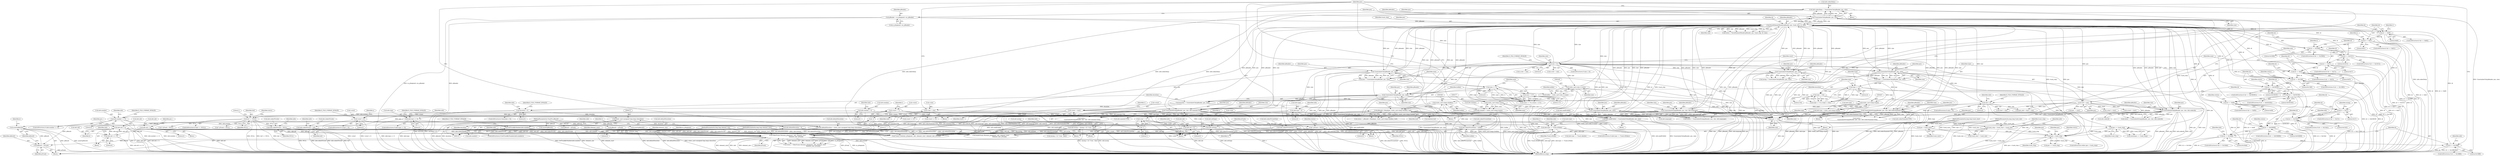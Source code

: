 digraph "1_Android_cc274e2abe8b2a6698a5c47d8aa4bb45f1f9538d_57@API" {
"1000720" [label="(Call,assert(pResult))"];
"1000717" [label="(Call,pResult = pTrack)"];
"1000707" [label="(Call,VideoTrack::Parse(m_pSegment, info, element_start,\n                                          element_size, pTrack))"];
"1000606" [label="(Call,info.codecDelay = UnserializeUInt(pReader, pos, size))"];
"1000610" [label="(Call,UnserializeUInt(pReader, pos, size))"];
"1000223" [label="(Call,ParseElementHeader(pReader, pos, track_stop, id, size))"];
"1000458" [label="(Call,UnserializeUInt(pReader, pos, size))"];
"1000236" [label="(Call,size < 0)"];
"1000388" [label="(Call,UnserializeUInt(pReader, pos, size))"];
"1000589" [label="(Call,UnserializeString(pReader, pos, size, info.codecNameAsUTF8))"];
"1000624" [label="(Call,UnserializeUInt(pReader, pos, size))"];
"1000134" [label="(Call,pReader = m_pSegment->m_pReader)"];
"1000503" [label="(Call,UnserializeUInt(pReader, pos, size))"];
"1000484" [label="(Call,UnserializeString(pReader, pos, size, info.codecId))"];
"1000418" [label="(Call,UnserializeString(pReader, pos, size, info.nameAsUTF8))"];
"1000438" [label="(Call,UnserializeString(pReader, pos, size, info.language))"];
"1000358" [label="(Call,UnserializeUInt(pReader, pos, size))"];
"1000214" [label="(Call,pos < track_stop)"];
"1000632" [label="(Call,pos <= track_stop)"];
"1000628" [label="(Call,pos += size)"];
"1000539" [label="(Call,static_cast<size_t>(size))"];
"1000299" [label="(Call,size > 8)"];
"1000557" [label="(Call,pReader->Read(pos, static_cast<long>(buflen), buf))"];
"1000559" [label="(Call,static_cast<long>(buflen))"];
"1000537" [label="(Call,buflen = static_cast<size_t>(size))"];
"1000548" [label="(Call,buf == NULL)"];
"1000140" [label="(Call,pos = track_start)"];
"1000123" [label="(MethodParameterIn,long long track_start)"];
"1000144" [label="(Call,track_stop = track_start + track_size)"];
"1000124" [label="(MethodParameterIn,long long track_size)"];
"1000519" [label="(Call,id == 0x23A2)"];
"1000497" [label="(Call,id == 0x1C)"];
"1000477" [label="(Call,id == 0x06)"];
"1000451" [label="(Call,id == 0x03E383)"];
"1000431" [label="(Call,id == 0x02B59C)"];
"1000411" [label="(Call,id == 0x136E)"];
"1000381" [label="(Call,id == 0x03)"];
"1000351" [label="(Call,id == 0x57)"];
"1000294" [label="(Call,id == 0x33C5)"];
"1000278" [label="(Call,id == 0x2D80)"];
"1000262" [label="(Call,id == 0x61)"];
"1000246" [label="(Call,id == 0x60)"];
"1000616" [label="(Call,id == 0x16BB)"];
"1000602" [label="(Call,id == 0x16AA)"];
"1000582" [label="(Call,id == 0x058688)"];
"1000662" [label="(Call,info.lacing = (lacing > 0) ? true : false)"];
"1000342" [label="(Call,info.uid |= b)"];
"1000337" [label="(Call,info.uid <<= 8)"];
"1000304" [label="(Call,info.uid = 0)"];
"1000165" [label="(Call,info.defaultDuration = 0)"];
"1000468" [label="(Call,info.defaultDuration = static_cast<unsigned long long>(duration))"];
"1000472" [label="(Call,static_cast<unsigned long long>(duration))"];
"1000463" [label="(Call,duration < 0)"];
"1000456" [label="(Call,duration = UnserializeUInt(pReader, pos, size))"];
"1000648" [label="(Call,GetTrackByNumber(info.number))"];
"1000640" [label="(Call,info.number <= 0)"];
"1000372" [label="(Call,info.number = static_cast<long>(num))"];
"1000376" [label="(Call,static_cast<long>(num))"];
"1000364" [label="(Call,num <= 0)"];
"1000356" [label="(Call,num = UnserializeUInt(pReader, pos, size))"];
"1000367" [label="(Call,num > 127)"];
"1000155" [label="(Call,info.number = 0)"];
"1000526" [label="(Call,info.codecPrivate = NULL)"];
"1000575" [label="(Call,info.codecPrivateSize = buflen)"];
"1000531" [label="(Call,info.codecPrivateSize = 0)"];
"1000570" [label="(Call,info.codecPrivate = buf)"];
"1000695" [label="(Call,info.settings = v)"];
"1000177" [label="(Call,v.size = -1)"];
"1000181" [label="(Call,-1)"];
"1000680" [label="(Call,v.start < 0)"];
"1000171" [label="(Call,v.start = -1)"];
"1000175" [label="(Call,-1)"];
"1000250" [label="(Call,v.start = start)"];
"1000242" [label="(Call,start = pos)"];
"1000255" [label="(Call,v.size = size)"];
"1000620" [label="(Call,info.seekPreRoll = UnserializeUInt(pReader, pos, size))"];
"1000673" [label="(Call,info.type == Track::kVideo)"];
"1000655" [label="(Call,info.type <= 0)"];
"1000150" [label="(Call,info.type = 0)"];
"1000402" [label="(Call,info.type = static_cast<long>(type))"];
"1000406" [label="(Call,static_cast<long>(type))"];
"1000397" [label="(Call,type > 254)"];
"1000394" [label="(Call,type <= 0)"];
"1000386" [label="(Call,type = UnserializeUInt(pReader, pos, size))"];
"1000160" [label="(Call,info.uid = 0)"];
"1000125" [label="(MethodParameterIn,long long element_start)"];
"1000126" [label="(MethodParameterIn,long long element_size)"];
"1000701" [label="(Call,* pTrack = NULL)"];
"1000127" [label="(MethodParameterIn,Track*& pResult)"];
"1000227" [label="(Identifier,id)"];
"1000465" [label="(Literal,0)"];
"1000124" [label="(MethodParameterIn,long long track_size)"];
"1000629" [label="(Identifier,pos)"];
"1000438" [label="(Call,UnserializeString(pReader, pos, size, info.language))"];
"1000359" [label="(Identifier,pReader)"];
"1000279" [label="(Identifier,id)"];
"1000367" [label="(Call,num > 127)"];
"1000458" [label="(Call,UnserializeUInt(pReader, pos, size))"];
"1000166" [label="(Call,info.defaultDuration)"];
"1000386" [label="(Call,type = UnserializeUInt(pReader, pos, size))"];
"1000604" [label="(Literal,0x16AA)"];
"1000442" [label="(Call,info.language)"];
"1000127" [label="(MethodParameterIn,Track*& pResult)"];
"1000690" [label="(Identifier,a)"];
"1000472" [label="(Call,static_cast<unsigned long long>(duration))"];
"1000739" [label="(Identifier,info)"];
"1000548" [label="(Call,buf == NULL)"];
"1000175" [label="(Call,-1)"];
"1000497" [label="(Call,id == 0x1C)"];
"1000456" [label="(Call,duration = UnserializeUInt(pReader, pos, size))"];
"1000470" [label="(Identifier,info)"];
"1000172" [label="(Call,v.start)"];
"1000664" [label="(Identifier,info)"];
"1000179" [label="(Identifier,v)"];
"1000628" [label="(Call,pos += size)"];
"1000165" [label="(Call,info.defaultDuration = 0)"];
"1000460" [label="(Identifier,pos)"];
"1000361" [label="(Identifier,size)"];
"1000526" [label="(Call,info.codecPrivate = NULL)"];
"1000299" [label="(Call,size > 8)"];
"1000592" [label="(Identifier,size)"];
"1000625" [label="(Identifier,pReader)"];
"1000433" [label="(Literal,0x02B59C)"];
"1000699" [label="(Identifier,v)"];
"1000485" [label="(Identifier,pReader)"];
"1000259" [label="(Identifier,size)"];
"1000577" [label="(Identifier,info)"];
"1000387" [label="(Identifier,type)"];
"1000306" [label="(Identifier,info)"];
"1000242" [label="(Call,start = pos)"];
"1000228" [label="(Identifier,size)"];
"1000412" [label="(Identifier,id)"];
"1000656" [label="(Call,info.type)"];
"1000396" [label="(Literal,0)"];
"1000549" [label="(Identifier,buf)"];
"1000705" [label="(Call,status = VideoTrack::Parse(m_pSegment, info, element_start,\n                                          element_size, pTrack))"];
"1000459" [label="(Identifier,pReader)"];
"1000737" [label="(Call,info.type == Track::kAudio)"];
"1000718" [label="(Identifier,pResult)"];
"1000532" [label="(Call,info.codecPrivateSize)"];
"1000488" [label="(Call,info.codecId)"];
"1000636" [label="(Call,pos == track_stop)"];
"1000709" [label="(Identifier,info)"];
"1000627" [label="(Identifier,size)"];
"1000342" [label="(Call,info.uid |= b)"];
"1000695" [label="(Call,info.settings = v)"];
"1000765" [label="(Call,* pTrack = NULL)"];
"1000344" [label="(Identifier,info)"];
"1000266" [label="(Call,a.start = start)"];
"1000531" [label="(Call,info.codecPrivateSize = 0)"];
"1000771" [label="(Call,AudioTrack::Parse(m_pSegment, info, element_start,\n                                          element_size, pTrack))"];
"1000666" [label="(Call,(lacing > 0) ? true : false)"];
"1000346" [label="(Identifier,b)"];
"1000502" [label="(Identifier,lacing)"];
"1000607" [label="(Call,info.codecDelay)"];
"1000538" [label="(Identifier,buflen)"];
"1000293" [label="(ControlStructure,if (id == 0x33C5))"];
"1000853" [label="(Call,Track::Create(m_pSegment, info, element_start, element_size, pTrack))"];
"1000617" [label="(Identifier,id)"];
"1000467" [label="(Identifier,E_FILE_FORMAT_INVALID)"];
"1000394" [label="(Call,type <= 0)"];
"1000646" [label="(Identifier,E_FILE_FORMAT_INVALID)"];
"1000378" [label="(Identifier,num)"];
"1000696" [label="(Call,info.settings)"];
"1000454" [label="(Block,)"];
"1000469" [label="(Call,info.defaultDuration)"];
"1000863" [label="(Call,pResult = pTrack)"];
"1000648" [label="(Call,GetTrackByNumber(info.number))"];
"1000354" [label="(Block,)"];
"1000622" [label="(Identifier,info)"];
"1000686" [label="(Identifier,E_FILE_FORMAT_INVALID)"];
"1000145" [label="(Identifier,track_stop)"];
"1000707" [label="(Call,VideoTrack::Parse(m_pSegment, info, element_start,\n                                          element_size, pTrack))"];
"1000311" [label="(Identifier,pos_)"];
"1000618" [label="(Literal,0x16BB)"];
"1000397" [label="(Call,type > 254)"];
"1000236" [label="(Call,size < 0)"];
"1000501" [label="(Call,lacing = UnserializeUInt(pReader, pos, size))"];
"1000674" [label="(Call,info.type)"];
"1000717" [label="(Call,pResult = pTrack)"];
"1000616" [label="(Call,id == 0x16BB)"];
"1000556" [label="(Identifier,status)"];
"1000243" [label="(Identifier,start)"];
"1000702" [label="(Identifier,pTrack)"];
"1000353" [label="(Literal,0x57)"];
"1000462" [label="(ControlStructure,if (duration < 0))"];
"1000167" [label="(Identifier,info)"];
"1000533" [label="(Identifier,info)"];
"1000136" [label="(Call,m_pSegment->m_pReader)"];
"1000224" [label="(Identifier,pReader)"];
"1000576" [label="(Call,info.codecPrivateSize)"];
"1000420" [label="(Identifier,pos)"];
"1000463" [label="(Call,duration < 0)"];
"1000406" [label="(Call,static_cast<long>(type))"];
"1000663" [label="(Call,info.lacing)"];
"1000484" [label="(Call,UnserializeString(pReader, pos, size, info.codecId))"];
"1000257" [label="(Identifier,v)"];
"1000357" [label="(Identifier,num)"];
"1000250" [label="(Call,v.start = start)"];
"1000301" [label="(Literal,8)"];
"1000519" [label="(Call,id == 0x23A2)"];
"1000624" [label="(Call,UnserializeUInt(pReader, pos, size))"];
"1000612" [label="(Identifier,pos)"];
"1000246" [label="(Call,id == 0x60)"];
"1000570" [label="(Call,info.codecPrivate = buf)"];
"1000173" [label="(Identifier,v)"];
"1000520" [label="(Identifier,id)"];
"1000496" [label="(ControlStructure,if (id == 0x1C))"];
"1000541" [label="(Identifier,size)"];
"1000682" [label="(Identifier,v)"];
"1000261" [label="(ControlStructure,if (id == 0x61))"];
"1000537" [label="(Call,buflen = static_cast<size_t>(size))"];
"1000162" [label="(Identifier,info)"];
"1000157" [label="(Identifier,info)"];
"1000550" [label="(Identifier,NULL)"];
"1000144" [label="(Call,track_stop = track_start + track_size)"];
"1000588" [label="(Identifier,status)"];
"1000384" [label="(Block,)"];
"1000235" [label="(ControlStructure,if (size < 0))"];
"1000352" [label="(Identifier,id)"];
"1000284" [label="(Identifier,e)"];
"1000282" [label="(Call,e.start = start)"];
"1000530" [label="(Identifier,NULL)"];
"1000303" [label="(Identifier,E_FILE_FORMAT_INVALID)"];
"1000543" [label="(Identifier,buflen)"];
"1000561" [label="(Identifier,buflen)"];
"1000847" [label="(Call,* pTrack = NULL)"];
"1000634" [label="(Identifier,track_stop)"];
"1000451" [label="(Call,id == 0x03E383)"];
"1000655" [label="(Call,info.type <= 0)"];
"1000169" [label="(Literal,0)"];
"1000613" [label="(Identifier,size)"];
"1000440" [label="(Identifier,pos)"];
"1000254" [label="(Identifier,start)"];
"1000535" [label="(Literal,0)"];
"1000719" [label="(Identifier,pTrack)"];
"1000499" [label="(Literal,0x1C)"];
"1000641" [label="(Call,info.number)"];
"1000558" [label="(Identifier,pos)"];
"1000383" [label="(Literal,0x03)"];
"1000155" [label="(Call,info.number = 0)"];
"1000557" [label="(Call,pReader->Read(pos, static_cast<long>(buflen), buf))"];
"1000142" [label="(Identifier,track_start)"];
"1000644" [label="(Literal,0)"];
"1000126" [label="(MethodParameterIn,long long element_size)"];
"1000587" [label="(Call,status =\n UnserializeString(pReader, pos, size, info.codecNameAsUTF8))"];
"1000468" [label="(Call,info.defaultDuration = static_cast<unsigned long long>(duration))"];
"1000363" [label="(Call,(num <= 0) || (num > 127))"];
"1000146" [label="(Call,track_start + track_size)"];
"1000351" [label="(Call,id == 0x57)"];
"1000654" [label="(ControlStructure,if (info.type <= 0))"];
"1000271" [label="(Call,a.size = size)"];
"1000223" [label="(Call,ParseElementHeader(pReader, pos, track_stop, id, size))"];
"1000725" [label="(Identifier,e)"];
"1000562" [label="(Identifier,buf)"];
"1000591" [label="(Identifier,pos)"];
"1000255" [label="(Call,v.size = size)"];
"1000338" [label="(Call,info.uid)"];
"1000464" [label="(Identifier,duration)"];
"1000653" [label="(Identifier,E_FILE_FORMAT_INVALID)"];
"1000156" [label="(Call,info.number)"];
"1000575" [label="(Call,info.codecPrivateSize = buflen)"];
"1000477" [label="(Call,id == 0x06)"];
"1000589" [label="(Call,UnserializeString(pReader, pos, size, info.codecNameAsUTF8))"];
"1000584" [label="(Literal,0x058688)"];
"1000389" [label="(Identifier,pReader)"];
"1000608" [label="(Identifier,info)"];
"1000581" [label="(ControlStructure,if (id == 0x058688))"];
"1000390" [label="(Identifier,pos)"];
"1000296" [label="(Literal,0x33C5)"];
"1000251" [label="(Call,v.start)"];
"1000256" [label="(Call,v.size)"];
"1000171" [label="(Call,v.start = -1)"];
"1000408" [label="(Identifier,type)"];
"1000178" [label="(Call,v.size)"];
"1000402" [label="(Call,info.type = static_cast<long>(type))"];
"1000559" [label="(Call,static_cast<long>(buflen))"];
"1000566" [label="(Call,delete[] buf)"];
"1000249" [label="(Block,)"];
"1000781" [label="(Call,pResult = pTrack)"];
"1000413" [label="(Literal,0x136E)"];
"1000215" [label="(Identifier,pos)"];
"1000504" [label="(Identifier,pReader)"];
"1000631" [label="(Call,assert(pos <= track_stop))"];
"1000398" [label="(Identifier,type)"];
"1000637" [label="(Identifier,pos)"];
"1000403" [label="(Call,info.type)"];
"1000527" [label="(Call,info.codecPrivate)"];
"1000310" [label="(Call,pos_ = start)"];
"1000388" [label="(Call,UnserializeUInt(pReader, pos, size))"];
"1000870" [label="(MethodReturn,long)"];
"1000226" [label="(Identifier,track_stop)"];
"1000544" [label="(Block,)"];
"1000810" [label="(Call,v.start >= 0)"];
"1000630" [label="(Identifier,size)"];
"1000547" [label="(ControlStructure,if (buf == NULL))"];
"1000364" [label="(Call,num <= 0)"];
"1000135" [label="(Identifier,pReader)"];
"1000432" [label="(Identifier,id)"];
"1000553" [label="(Literal,1)"];
"1000268" [label="(Identifier,a)"];
"1000225" [label="(Identifier,pos)"];
"1000308" [label="(Literal,0)"];
"1000222" [label="(Identifier,status)"];
"1000752" [label="(Call,v.start >= 0)"];
"1000679" [label="(ControlStructure,if (v.start < 0))"];
"1000678" [label="(Block,)"];
"1000784" [label="(Call,assert(pResult))"];
"1000366" [label="(Literal,0)"];
"1000152" [label="(Identifier,info)"];
"1000632" [label="(Call,pos <= track_stop)"];
"1000659" [label="(Literal,0)"];
"1000672" [label="(ControlStructure,if (info.type == Track::kVideo))"];
"1000376" [label="(Call,static_cast<long>(num))"];
"1000382" [label="(Identifier,id)"];
"1000437" [label="(Identifier,status)"];
"1000154" [label="(Literal,0)"];
"1000474" [label="(Identifier,duration)"];
"1000393" [label="(Call,(type <= 0) || (type > 254))"];
"1000151" [label="(Call,info.type)"];
"1000263" [label="(Identifier,id)"];
"1000161" [label="(Call,info.uid)"];
"1000476" [label="(ControlStructure,if (id == 0x06))"];
"1000186" [label="(Identifier,a)"];
"1000411" [label="(Call,id == 0x136E)"];
"1000583" [label="(Identifier,id)"];
"1000521" [label="(Literal,0x23A2)"];
"1000606" [label="(Call,info.codecDelay = UnserializeUInt(pReader, pos, size))"];
"1000240" [label="(Identifier,E_FILE_FORMAT_INVALID)"];
"1000176" [label="(Literal,1)"];
"1000478" [label="(Identifier,id)"];
"1000431" [label="(Call,id == 0x02B59C)"];
"1000650" [label="(Identifier,info)"];
"1000518" [label="(ControlStructure,if (id == 0x23A2))"];
"1000479" [label="(Literal,0x06)"];
"1000238" [label="(Literal,0)"];
"1000661" [label="(Identifier,E_FILE_FORMAT_INVALID)"];
"1000304" [label="(Call,info.uid = 0)"];
"1000365" [label="(Identifier,num)"];
"1000602" [label="(Call,id == 0x16AA)"];
"1000684" [label="(Literal,0)"];
"1000294" [label="(Call,id == 0x33C5)"];
"1000610" [label="(Call,UnserializeUInt(pReader, pos, size))"];
"1000372" [label="(Call,info.number = static_cast<long>(num))"];
"1000368" [label="(Identifier,num)"];
"1000712" [label="(Identifier,pTrack)"];
"1000640" [label="(Call,info.number <= 0)"];
"1000453" [label="(Literal,0x03E383)"];
"1000214" [label="(Call,pos < track_stop)"];
"1000487" [label="(Identifier,size)"];
"1000621" [label="(Call,info.seekPreRoll)"];
"1000593" [label="(Call,info.codecNameAsUTF8)"];
"1000358" [label="(Call,UnserializeUInt(pReader, pos, size))"];
"1000221" [label="(Call,status = ParseElementHeader(pReader, pos, track_stop, id, size))"];
"1000430" [label="(ControlStructure,if (id == 0x02B59C))"];
"1000701" [label="(Call,* pTrack = NULL)"];
"1000720" [label="(Call,assert(pResult))"];
"1000360" [label="(Identifier,pos)"];
"1000673" [label="(Call,info.type == Track::kVideo)"];
"1000278" [label="(Call,id == 0x2D80)"];
"1000160" [label="(Call,info.uid = 0)"];
"1000657" [label="(Identifier,info)"];
"1000177" [label="(Call,v.size = -1)"];
"1000277" [label="(ControlStructure,if (id == 0x2D80))"];
"1000134" [label="(Call,pReader = m_pSegment->m_pReader)"];
"1000252" [label="(Identifier,v)"];
"1000706" [label="(Identifier,status)"];
"1000416" [label="(Call,status =\n UnserializeString(pReader, pos, size, info.nameAsUTF8))"];
"1000264" [label="(Literal,0x61)"];
"1000399" [label="(Literal,254)"];
"1000503" [label="(Call,UnserializeUInt(pReader, pos, size))"];
"1000417" [label="(Identifier,status)"];
"1000369" [label="(Literal,127)"];
"1000615" [label="(ControlStructure,if (id == 0x16BB))"];
"1000710" [label="(Identifier,element_start)"];
"1000498" [label="(Identifier,id)"];
"1000213" [label="(ControlStructure,while (pos < track_stop))"];
"1000675" [label="(Identifier,info)"];
"1000298" [label="(ControlStructure,if (size > 8))"];
"1000297" [label="(Block,)"];
"1000450" [label="(ControlStructure,if (id == 0x03E383))"];
"1000506" [label="(Identifier,size)"];
"1000486" [label="(Identifier,pos)"];
"1000181" [label="(Call,-1)"];
"1000316" [label="(Call,start + size)"];
"1000662" [label="(Call,info.lacing = (lacing > 0) ? true : false)"];
"1000681" [label="(Call,v.start)"];
"1000649" [label="(Call,info.number)"];
"1000524" [label="(Identifier,info)"];
"1000123" [label="(MethodParameterIn,long long track_start)"];
"1000381" [label="(Call,id == 0x03)"];
"1000439" [label="(Identifier,pReader)"];
"1000159" [label="(Literal,0)"];
"1000140" [label="(Call,pos = track_start)"];
"1000677" [label="(Identifier,Track::kVideo)"];
"1000505" [label="(Identifier,pos)"];
"1000418" [label="(Call,UnserializeString(pReader, pos, size, info.nameAsUTF8))"];
"1000217" [label="(Block,)"];
"1000419" [label="(Identifier,pReader)"];
"1000341" [label="(Literal,8)"];
"1000410" [label="(ControlStructure,if (id == 0x136E))"];
"1000571" [label="(Call,info.codecPrivate)"];
"1000555" [label="(Call,status = pReader->Read(pos, static_cast<long>(buflen), buf))"];
"1000579" [label="(Identifier,buflen)"];
"1000721" [label="(Identifier,pResult)"];
"1000323" [label="(Block,)"];
"1000245" [label="(ControlStructure,if (id == 0x60))"];
"1000866" [label="(Call,assert(pResult))"];
"1000300" [label="(Identifier,size)"];
"1000287" [label="(Call,e.size = size)"];
"1000350" [label="(ControlStructure,if (id == 0x57))"];
"1000305" [label="(Call,info.uid)"];
"1000216" [label="(Identifier,track_stop)"];
"1000582" [label="(Call,id == 0x058688)"];
"1000452" [label="(Identifier,id)"];
"1000461" [label="(Identifier,size)"];
"1000626" [label="(Identifier,pos)"];
"1000141" [label="(Identifier,pos)"];
"1000343" [label="(Call,info.uid)"];
"1000711" [label="(Identifier,element_size)"];
"1000314" [label="(Call,pos_end = start + size)"];
"1000380" [label="(ControlStructure,if (id == 0x03))"];
"1000337" [label="(Call,info.uid <<= 8)"];
"1000647" [label="(ControlStructure,if (GetTrackByNumber(info.number)))"];
"1000441" [label="(Identifier,size)"];
"1000620" [label="(Call,info.seekPreRoll = UnserializeUInt(pReader, pos, size))"];
"1000248" [label="(Literal,0x60)"];
"1000244" [label="(Identifier,pos)"];
"1000619" [label="(Block,)"];
"1000639" [label="(ControlStructure,if (info.number <= 0))"];
"1000522" [label="(Block,)"];
"1000483" [label="(Identifier,status)"];
"1000539" [label="(Call,static_cast<size_t>(size))"];
"1000633" [label="(Identifier,pos)"];
"1000574" [label="(Identifier,buf)"];
"1000590" [label="(Identifier,pReader)"];
"1000391" [label="(Identifier,size)"];
"1000262" [label="(Call,id == 0x61)"];
"1000603" [label="(Identifier,id)"];
"1000605" [label="(Block,)"];
"1000280" [label="(Literal,0x2D80)"];
"1000128" [label="(Block,)"];
"1000348" [label="(Identifier,pos_)"];
"1000703" [label="(Identifier,NULL)"];
"1000150" [label="(Call,info.type = 0)"];
"1000436" [label="(Call,status = UnserializeString(pReader, pos, size, info.language))"];
"1000295" [label="(Identifier,id)"];
"1000125" [label="(MethodParameterIn,long long element_start)"];
"1000247" [label="(Identifier,id)"];
"1000708" [label="(Identifier,m_pSegment)"];
"1000182" [label="(Literal,1)"];
"1000164" [label="(Literal,0)"];
"1000395" [label="(Identifier,type)"];
"1000457" [label="(Identifier,duration)"];
"1000601" [label="(ControlStructure,if (id == 0x16AA))"];
"1000680" [label="(Call,v.start < 0)"];
"1000611" [label="(Identifier,pReader)"];
"1000356" [label="(Call,num = UnserializeUInt(pReader, pos, size))"];
"1000373" [label="(Call,info.number)"];
"1000237" [label="(Identifier,size)"];
"1000482" [label="(Call,status = UnserializeString(pReader, pos, size, info.codecId))"];
"1000421" [label="(Identifier,size)"];
"1000422" [label="(Call,info.nameAsUTF8)"];
"1000720" -> "1000678"  [label="AST: "];
"1000720" -> "1000721"  [label="CFG: "];
"1000721" -> "1000720"  [label="AST: "];
"1000725" -> "1000720"  [label="CFG: "];
"1000720" -> "1000870"  [label="DDG: pResult"];
"1000720" -> "1000870"  [label="DDG: assert(pResult)"];
"1000717" -> "1000720"  [label="DDG: pResult"];
"1000127" -> "1000720"  [label="DDG: pResult"];
"1000717" -> "1000678"  [label="AST: "];
"1000717" -> "1000719"  [label="CFG: "];
"1000718" -> "1000717"  [label="AST: "];
"1000719" -> "1000717"  [label="AST: "];
"1000721" -> "1000717"  [label="CFG: "];
"1000717" -> "1000870"  [label="DDG: pTrack"];
"1000707" -> "1000717"  [label="DDG: pTrack"];
"1000127" -> "1000717"  [label="DDG: pResult"];
"1000707" -> "1000705"  [label="AST: "];
"1000707" -> "1000712"  [label="CFG: "];
"1000708" -> "1000707"  [label="AST: "];
"1000709" -> "1000707"  [label="AST: "];
"1000710" -> "1000707"  [label="AST: "];
"1000711" -> "1000707"  [label="AST: "];
"1000712" -> "1000707"  [label="AST: "];
"1000705" -> "1000707"  [label="CFG: "];
"1000707" -> "1000870"  [label="DDG: info"];
"1000707" -> "1000870"  [label="DDG: element_size"];
"1000707" -> "1000870"  [label="DDG: pTrack"];
"1000707" -> "1000870"  [label="DDG: m_pSegment"];
"1000707" -> "1000870"  [label="DDG: element_start"];
"1000707" -> "1000705"  [label="DDG: element_size"];
"1000707" -> "1000705"  [label="DDG: element_start"];
"1000707" -> "1000705"  [label="DDG: pTrack"];
"1000707" -> "1000705"  [label="DDG: info"];
"1000707" -> "1000705"  [label="DDG: m_pSegment"];
"1000606" -> "1000707"  [label="DDG: info.codecDelay"];
"1000438" -> "1000707"  [label="DDG: info.language"];
"1000662" -> "1000707"  [label="DDG: info.lacing"];
"1000342" -> "1000707"  [label="DDG: info.uid"];
"1000304" -> "1000707"  [label="DDG: info.uid"];
"1000165" -> "1000707"  [label="DDG: info.defaultDuration"];
"1000468" -> "1000707"  [label="DDG: info.defaultDuration"];
"1000648" -> "1000707"  [label="DDG: info.number"];
"1000526" -> "1000707"  [label="DDG: info.codecPrivate"];
"1000575" -> "1000707"  [label="DDG: info.codecPrivateSize"];
"1000531" -> "1000707"  [label="DDG: info.codecPrivateSize"];
"1000570" -> "1000707"  [label="DDG: info.codecPrivate"];
"1000695" -> "1000707"  [label="DDG: info.settings"];
"1000484" -> "1000707"  [label="DDG: info.codecId"];
"1000620" -> "1000707"  [label="DDG: info.seekPreRoll"];
"1000673" -> "1000707"  [label="DDG: info.type"];
"1000418" -> "1000707"  [label="DDG: info.nameAsUTF8"];
"1000160" -> "1000707"  [label="DDG: info.uid"];
"1000589" -> "1000707"  [label="DDG: info.codecNameAsUTF8"];
"1000125" -> "1000707"  [label="DDG: element_start"];
"1000126" -> "1000707"  [label="DDG: element_size"];
"1000701" -> "1000707"  [label="DDG: pTrack"];
"1000606" -> "1000605"  [label="AST: "];
"1000606" -> "1000610"  [label="CFG: "];
"1000607" -> "1000606"  [label="AST: "];
"1000610" -> "1000606"  [label="AST: "];
"1000629" -> "1000606"  [label="CFG: "];
"1000606" -> "1000870"  [label="DDG: info.codecDelay"];
"1000606" -> "1000870"  [label="DDG: UnserializeUInt(pReader, pos, size)"];
"1000610" -> "1000606"  [label="DDG: pReader"];
"1000610" -> "1000606"  [label="DDG: pos"];
"1000610" -> "1000606"  [label="DDG: size"];
"1000606" -> "1000771"  [label="DDG: info.codecDelay"];
"1000606" -> "1000853"  [label="DDG: info.codecDelay"];
"1000610" -> "1000613"  [label="CFG: "];
"1000611" -> "1000610"  [label="AST: "];
"1000612" -> "1000610"  [label="AST: "];
"1000613" -> "1000610"  [label="AST: "];
"1000610" -> "1000870"  [label="DDG: pReader"];
"1000610" -> "1000223"  [label="DDG: pReader"];
"1000610" -> "1000223"  [label="DDG: size"];
"1000223" -> "1000610"  [label="DDG: pReader"];
"1000223" -> "1000610"  [label="DDG: pos"];
"1000236" -> "1000610"  [label="DDG: size"];
"1000610" -> "1000628"  [label="DDG: size"];
"1000610" -> "1000628"  [label="DDG: pos"];
"1000223" -> "1000221"  [label="AST: "];
"1000223" -> "1000228"  [label="CFG: "];
"1000224" -> "1000223"  [label="AST: "];
"1000225" -> "1000223"  [label="AST: "];
"1000226" -> "1000223"  [label="AST: "];
"1000227" -> "1000223"  [label="AST: "];
"1000228" -> "1000223"  [label="AST: "];
"1000221" -> "1000223"  [label="CFG: "];
"1000223" -> "1000870"  [label="DDG: pos"];
"1000223" -> "1000870"  [label="DDG: id"];
"1000223" -> "1000870"  [label="DDG: track_stop"];
"1000223" -> "1000870"  [label="DDG: size"];
"1000223" -> "1000870"  [label="DDG: pReader"];
"1000223" -> "1000221"  [label="DDG: size"];
"1000223" -> "1000221"  [label="DDG: pReader"];
"1000223" -> "1000221"  [label="DDG: track_stop"];
"1000223" -> "1000221"  [label="DDG: id"];
"1000223" -> "1000221"  [label="DDG: pos"];
"1000458" -> "1000223"  [label="DDG: pReader"];
"1000458" -> "1000223"  [label="DDG: size"];
"1000388" -> "1000223"  [label="DDG: pReader"];
"1000388" -> "1000223"  [label="DDG: size"];
"1000589" -> "1000223"  [label="DDG: pReader"];
"1000589" -> "1000223"  [label="DDG: size"];
"1000624" -> "1000223"  [label="DDG: pReader"];
"1000624" -> "1000223"  [label="DDG: size"];
"1000134" -> "1000223"  [label="DDG: pReader"];
"1000503" -> "1000223"  [label="DDG: pReader"];
"1000503" -> "1000223"  [label="DDG: size"];
"1000484" -> "1000223"  [label="DDG: pReader"];
"1000484" -> "1000223"  [label="DDG: size"];
"1000418" -> "1000223"  [label="DDG: pReader"];
"1000418" -> "1000223"  [label="DDG: size"];
"1000438" -> "1000223"  [label="DDG: pReader"];
"1000438" -> "1000223"  [label="DDG: size"];
"1000358" -> "1000223"  [label="DDG: pReader"];
"1000358" -> "1000223"  [label="DDG: size"];
"1000214" -> "1000223"  [label="DDG: pos"];
"1000214" -> "1000223"  [label="DDG: track_stop"];
"1000519" -> "1000223"  [label="DDG: id"];
"1000497" -> "1000223"  [label="DDG: id"];
"1000616" -> "1000223"  [label="DDG: id"];
"1000431" -> "1000223"  [label="DDG: id"];
"1000294" -> "1000223"  [label="DDG: id"];
"1000381" -> "1000223"  [label="DDG: id"];
"1000477" -> "1000223"  [label="DDG: id"];
"1000278" -> "1000223"  [label="DDG: id"];
"1000246" -> "1000223"  [label="DDG: id"];
"1000411" -> "1000223"  [label="DDG: id"];
"1000582" -> "1000223"  [label="DDG: id"];
"1000262" -> "1000223"  [label="DDG: id"];
"1000451" -> "1000223"  [label="DDG: id"];
"1000602" -> "1000223"  [label="DDG: id"];
"1000351" -> "1000223"  [label="DDG: id"];
"1000236" -> "1000223"  [label="DDG: size"];
"1000539" -> "1000223"  [label="DDG: size"];
"1000299" -> "1000223"  [label="DDG: size"];
"1000223" -> "1000236"  [label="DDG: size"];
"1000223" -> "1000242"  [label="DDG: pos"];
"1000223" -> "1000246"  [label="DDG: id"];
"1000223" -> "1000358"  [label="DDG: pReader"];
"1000223" -> "1000358"  [label="DDG: pos"];
"1000223" -> "1000388"  [label="DDG: pReader"];
"1000223" -> "1000388"  [label="DDG: pos"];
"1000223" -> "1000418"  [label="DDG: pReader"];
"1000223" -> "1000418"  [label="DDG: pos"];
"1000223" -> "1000438"  [label="DDG: pReader"];
"1000223" -> "1000438"  [label="DDG: pos"];
"1000223" -> "1000458"  [label="DDG: pReader"];
"1000223" -> "1000458"  [label="DDG: pos"];
"1000223" -> "1000484"  [label="DDG: pReader"];
"1000223" -> "1000484"  [label="DDG: pos"];
"1000223" -> "1000503"  [label="DDG: pReader"];
"1000223" -> "1000503"  [label="DDG: pos"];
"1000223" -> "1000557"  [label="DDG: pos"];
"1000223" -> "1000589"  [label="DDG: pReader"];
"1000223" -> "1000589"  [label="DDG: pos"];
"1000223" -> "1000624"  [label="DDG: pReader"];
"1000223" -> "1000624"  [label="DDG: pos"];
"1000223" -> "1000628"  [label="DDG: pos"];
"1000223" -> "1000632"  [label="DDG: track_stop"];
"1000458" -> "1000456"  [label="AST: "];
"1000458" -> "1000461"  [label="CFG: "];
"1000459" -> "1000458"  [label="AST: "];
"1000460" -> "1000458"  [label="AST: "];
"1000461" -> "1000458"  [label="AST: "];
"1000456" -> "1000458"  [label="CFG: "];
"1000458" -> "1000870"  [label="DDG: size"];
"1000458" -> "1000870"  [label="DDG: pos"];
"1000458" -> "1000870"  [label="DDG: pReader"];
"1000458" -> "1000456"  [label="DDG: pReader"];
"1000458" -> "1000456"  [label="DDG: pos"];
"1000458" -> "1000456"  [label="DDG: size"];
"1000236" -> "1000458"  [label="DDG: size"];
"1000458" -> "1000628"  [label="DDG: size"];
"1000458" -> "1000628"  [label="DDG: pos"];
"1000236" -> "1000235"  [label="AST: "];
"1000236" -> "1000238"  [label="CFG: "];
"1000237" -> "1000236"  [label="AST: "];
"1000238" -> "1000236"  [label="AST: "];
"1000240" -> "1000236"  [label="CFG: "];
"1000243" -> "1000236"  [label="CFG: "];
"1000236" -> "1000870"  [label="DDG: size"];
"1000236" -> "1000870"  [label="DDG: size < 0"];
"1000236" -> "1000255"  [label="DDG: size"];
"1000236" -> "1000271"  [label="DDG: size"];
"1000236" -> "1000287"  [label="DDG: size"];
"1000236" -> "1000299"  [label="DDG: size"];
"1000236" -> "1000358"  [label="DDG: size"];
"1000236" -> "1000388"  [label="DDG: size"];
"1000236" -> "1000418"  [label="DDG: size"];
"1000236" -> "1000438"  [label="DDG: size"];
"1000236" -> "1000484"  [label="DDG: size"];
"1000236" -> "1000503"  [label="DDG: size"];
"1000236" -> "1000539"  [label="DDG: size"];
"1000236" -> "1000589"  [label="DDG: size"];
"1000236" -> "1000624"  [label="DDG: size"];
"1000236" -> "1000628"  [label="DDG: size"];
"1000388" -> "1000386"  [label="AST: "];
"1000388" -> "1000391"  [label="CFG: "];
"1000389" -> "1000388"  [label="AST: "];
"1000390" -> "1000388"  [label="AST: "];
"1000391" -> "1000388"  [label="AST: "];
"1000386" -> "1000388"  [label="CFG: "];
"1000388" -> "1000870"  [label="DDG: pReader"];
"1000388" -> "1000870"  [label="DDG: pos"];
"1000388" -> "1000870"  [label="DDG: size"];
"1000388" -> "1000386"  [label="DDG: pReader"];
"1000388" -> "1000386"  [label="DDG: pos"];
"1000388" -> "1000386"  [label="DDG: size"];
"1000388" -> "1000628"  [label="DDG: size"];
"1000388" -> "1000628"  [label="DDG: pos"];
"1000589" -> "1000587"  [label="AST: "];
"1000589" -> "1000593"  [label="CFG: "];
"1000590" -> "1000589"  [label="AST: "];
"1000591" -> "1000589"  [label="AST: "];
"1000592" -> "1000589"  [label="AST: "];
"1000593" -> "1000589"  [label="AST: "];
"1000587" -> "1000589"  [label="CFG: "];
"1000589" -> "1000870"  [label="DDG: pReader"];
"1000589" -> "1000870"  [label="DDG: size"];
"1000589" -> "1000870"  [label="DDG: pos"];
"1000589" -> "1000870"  [label="DDG: info.codecNameAsUTF8"];
"1000589" -> "1000587"  [label="DDG: pReader"];
"1000589" -> "1000587"  [label="DDG: pos"];
"1000589" -> "1000587"  [label="DDG: size"];
"1000589" -> "1000587"  [label="DDG: info.codecNameAsUTF8"];
"1000589" -> "1000628"  [label="DDG: size"];
"1000589" -> "1000628"  [label="DDG: pos"];
"1000589" -> "1000771"  [label="DDG: info.codecNameAsUTF8"];
"1000589" -> "1000853"  [label="DDG: info.codecNameAsUTF8"];
"1000624" -> "1000620"  [label="AST: "];
"1000624" -> "1000627"  [label="CFG: "];
"1000625" -> "1000624"  [label="AST: "];
"1000626" -> "1000624"  [label="AST: "];
"1000627" -> "1000624"  [label="AST: "];
"1000620" -> "1000624"  [label="CFG: "];
"1000624" -> "1000870"  [label="DDG: pReader"];
"1000624" -> "1000620"  [label="DDG: pReader"];
"1000624" -> "1000620"  [label="DDG: pos"];
"1000624" -> "1000620"  [label="DDG: size"];
"1000624" -> "1000628"  [label="DDG: size"];
"1000624" -> "1000628"  [label="DDG: pos"];
"1000134" -> "1000128"  [label="AST: "];
"1000134" -> "1000136"  [label="CFG: "];
"1000135" -> "1000134"  [label="AST: "];
"1000136" -> "1000134"  [label="AST: "];
"1000141" -> "1000134"  [label="CFG: "];
"1000134" -> "1000870"  [label="DDG: pReader"];
"1000134" -> "1000870"  [label="DDG: m_pSegment->m_pReader"];
"1000503" -> "1000501"  [label="AST: "];
"1000503" -> "1000506"  [label="CFG: "];
"1000504" -> "1000503"  [label="AST: "];
"1000505" -> "1000503"  [label="AST: "];
"1000506" -> "1000503"  [label="AST: "];
"1000501" -> "1000503"  [label="CFG: "];
"1000503" -> "1000870"  [label="DDG: size"];
"1000503" -> "1000870"  [label="DDG: pos"];
"1000503" -> "1000870"  [label="DDG: pReader"];
"1000503" -> "1000501"  [label="DDG: pReader"];
"1000503" -> "1000501"  [label="DDG: pos"];
"1000503" -> "1000501"  [label="DDG: size"];
"1000503" -> "1000628"  [label="DDG: size"];
"1000503" -> "1000628"  [label="DDG: pos"];
"1000484" -> "1000482"  [label="AST: "];
"1000484" -> "1000488"  [label="CFG: "];
"1000485" -> "1000484"  [label="AST: "];
"1000486" -> "1000484"  [label="AST: "];
"1000487" -> "1000484"  [label="AST: "];
"1000488" -> "1000484"  [label="AST: "];
"1000482" -> "1000484"  [label="CFG: "];
"1000484" -> "1000870"  [label="DDG: pos"];
"1000484" -> "1000870"  [label="DDG: info.codecId"];
"1000484" -> "1000870"  [label="DDG: size"];
"1000484" -> "1000870"  [label="DDG: pReader"];
"1000484" -> "1000482"  [label="DDG: pReader"];
"1000484" -> "1000482"  [label="DDG: pos"];
"1000484" -> "1000482"  [label="DDG: size"];
"1000484" -> "1000482"  [label="DDG: info.codecId"];
"1000484" -> "1000628"  [label="DDG: size"];
"1000484" -> "1000628"  [label="DDG: pos"];
"1000484" -> "1000771"  [label="DDG: info.codecId"];
"1000484" -> "1000853"  [label="DDG: info.codecId"];
"1000418" -> "1000416"  [label="AST: "];
"1000418" -> "1000422"  [label="CFG: "];
"1000419" -> "1000418"  [label="AST: "];
"1000420" -> "1000418"  [label="AST: "];
"1000421" -> "1000418"  [label="AST: "];
"1000422" -> "1000418"  [label="AST: "];
"1000416" -> "1000418"  [label="CFG: "];
"1000418" -> "1000870"  [label="DDG: pos"];
"1000418" -> "1000870"  [label="DDG: info.nameAsUTF8"];
"1000418" -> "1000870"  [label="DDG: size"];
"1000418" -> "1000870"  [label="DDG: pReader"];
"1000418" -> "1000416"  [label="DDG: pReader"];
"1000418" -> "1000416"  [label="DDG: pos"];
"1000418" -> "1000416"  [label="DDG: size"];
"1000418" -> "1000416"  [label="DDG: info.nameAsUTF8"];
"1000418" -> "1000628"  [label="DDG: size"];
"1000418" -> "1000628"  [label="DDG: pos"];
"1000418" -> "1000771"  [label="DDG: info.nameAsUTF8"];
"1000418" -> "1000853"  [label="DDG: info.nameAsUTF8"];
"1000438" -> "1000436"  [label="AST: "];
"1000438" -> "1000442"  [label="CFG: "];
"1000439" -> "1000438"  [label="AST: "];
"1000440" -> "1000438"  [label="AST: "];
"1000441" -> "1000438"  [label="AST: "];
"1000442" -> "1000438"  [label="AST: "];
"1000436" -> "1000438"  [label="CFG: "];
"1000438" -> "1000870"  [label="DDG: info.language"];
"1000438" -> "1000870"  [label="DDG: pos"];
"1000438" -> "1000870"  [label="DDG: size"];
"1000438" -> "1000870"  [label="DDG: pReader"];
"1000438" -> "1000436"  [label="DDG: pReader"];
"1000438" -> "1000436"  [label="DDG: pos"];
"1000438" -> "1000436"  [label="DDG: size"];
"1000438" -> "1000436"  [label="DDG: info.language"];
"1000438" -> "1000628"  [label="DDG: size"];
"1000438" -> "1000628"  [label="DDG: pos"];
"1000438" -> "1000771"  [label="DDG: info.language"];
"1000438" -> "1000853"  [label="DDG: info.language"];
"1000358" -> "1000356"  [label="AST: "];
"1000358" -> "1000361"  [label="CFG: "];
"1000359" -> "1000358"  [label="AST: "];
"1000360" -> "1000358"  [label="AST: "];
"1000361" -> "1000358"  [label="AST: "];
"1000356" -> "1000358"  [label="CFG: "];
"1000358" -> "1000870"  [label="DDG: size"];
"1000358" -> "1000870"  [label="DDG: pos"];
"1000358" -> "1000870"  [label="DDG: pReader"];
"1000358" -> "1000356"  [label="DDG: pReader"];
"1000358" -> "1000356"  [label="DDG: pos"];
"1000358" -> "1000356"  [label="DDG: size"];
"1000358" -> "1000628"  [label="DDG: size"];
"1000358" -> "1000628"  [label="DDG: pos"];
"1000214" -> "1000213"  [label="AST: "];
"1000214" -> "1000216"  [label="CFG: "];
"1000215" -> "1000214"  [label="AST: "];
"1000216" -> "1000214"  [label="AST: "];
"1000222" -> "1000214"  [label="CFG: "];
"1000637" -> "1000214"  [label="CFG: "];
"1000214" -> "1000870"  [label="DDG: pos < track_stop"];
"1000632" -> "1000214"  [label="DDG: pos"];
"1000632" -> "1000214"  [label="DDG: track_stop"];
"1000140" -> "1000214"  [label="DDG: pos"];
"1000144" -> "1000214"  [label="DDG: track_stop"];
"1000214" -> "1000636"  [label="DDG: pos"];
"1000214" -> "1000636"  [label="DDG: track_stop"];
"1000632" -> "1000631"  [label="AST: "];
"1000632" -> "1000634"  [label="CFG: "];
"1000633" -> "1000632"  [label="AST: "];
"1000634" -> "1000632"  [label="AST: "];
"1000631" -> "1000632"  [label="CFG: "];
"1000632" -> "1000631"  [label="DDG: pos"];
"1000632" -> "1000631"  [label="DDG: track_stop"];
"1000628" -> "1000632"  [label="DDG: pos"];
"1000628" -> "1000217"  [label="AST: "];
"1000628" -> "1000630"  [label="CFG: "];
"1000629" -> "1000628"  [label="AST: "];
"1000630" -> "1000628"  [label="AST: "];
"1000633" -> "1000628"  [label="CFG: "];
"1000628" -> "1000870"  [label="DDG: size"];
"1000539" -> "1000628"  [label="DDG: size"];
"1000299" -> "1000628"  [label="DDG: size"];
"1000557" -> "1000628"  [label="DDG: pos"];
"1000539" -> "1000537"  [label="AST: "];
"1000539" -> "1000541"  [label="CFG: "];
"1000540" -> "1000539"  [label="AST: "];
"1000541" -> "1000539"  [label="AST: "];
"1000537" -> "1000539"  [label="CFG: "];
"1000539" -> "1000870"  [label="DDG: size"];
"1000539" -> "1000537"  [label="DDG: size"];
"1000299" -> "1000298"  [label="AST: "];
"1000299" -> "1000301"  [label="CFG: "];
"1000300" -> "1000299"  [label="AST: "];
"1000301" -> "1000299"  [label="AST: "];
"1000303" -> "1000299"  [label="CFG: "];
"1000306" -> "1000299"  [label="CFG: "];
"1000299" -> "1000870"  [label="DDG: size > 8"];
"1000299" -> "1000870"  [label="DDG: size"];
"1000299" -> "1000314"  [label="DDG: size"];
"1000299" -> "1000316"  [label="DDG: size"];
"1000557" -> "1000555"  [label="AST: "];
"1000557" -> "1000562"  [label="CFG: "];
"1000558" -> "1000557"  [label="AST: "];
"1000559" -> "1000557"  [label="AST: "];
"1000562" -> "1000557"  [label="AST: "];
"1000555" -> "1000557"  [label="CFG: "];
"1000557" -> "1000870"  [label="DDG: pos"];
"1000557" -> "1000870"  [label="DDG: static_cast<long>(buflen)"];
"1000557" -> "1000548"  [label="DDG: buf"];
"1000557" -> "1000555"  [label="DDG: pos"];
"1000557" -> "1000555"  [label="DDG: static_cast<long>(buflen)"];
"1000557" -> "1000555"  [label="DDG: buf"];
"1000559" -> "1000557"  [label="DDG: buflen"];
"1000548" -> "1000557"  [label="DDG: buf"];
"1000557" -> "1000566"  [label="DDG: buf"];
"1000557" -> "1000570"  [label="DDG: buf"];
"1000559" -> "1000561"  [label="CFG: "];
"1000560" -> "1000559"  [label="AST: "];
"1000561" -> "1000559"  [label="AST: "];
"1000562" -> "1000559"  [label="CFG: "];
"1000559" -> "1000870"  [label="DDG: buflen"];
"1000537" -> "1000559"  [label="DDG: buflen"];
"1000559" -> "1000575"  [label="DDG: buflen"];
"1000537" -> "1000522"  [label="AST: "];
"1000538" -> "1000537"  [label="AST: "];
"1000543" -> "1000537"  [label="CFG: "];
"1000537" -> "1000870"  [label="DDG: static_cast<size_t>(size)"];
"1000537" -> "1000870"  [label="DDG: buflen"];
"1000548" -> "1000547"  [label="AST: "];
"1000548" -> "1000550"  [label="CFG: "];
"1000549" -> "1000548"  [label="AST: "];
"1000550" -> "1000548"  [label="AST: "];
"1000553" -> "1000548"  [label="CFG: "];
"1000556" -> "1000548"  [label="CFG: "];
"1000548" -> "1000870"  [label="DDG: NULL"];
"1000548" -> "1000870"  [label="DDG: buf == NULL"];
"1000548" -> "1000870"  [label="DDG: buf"];
"1000548" -> "1000526"  [label="DDG: NULL"];
"1000548" -> "1000701"  [label="DDG: NULL"];
"1000548" -> "1000765"  [label="DDG: NULL"];
"1000548" -> "1000847"  [label="DDG: NULL"];
"1000140" -> "1000128"  [label="AST: "];
"1000140" -> "1000142"  [label="CFG: "];
"1000141" -> "1000140"  [label="AST: "];
"1000142" -> "1000140"  [label="AST: "];
"1000145" -> "1000140"  [label="CFG: "];
"1000123" -> "1000140"  [label="DDG: track_start"];
"1000123" -> "1000122"  [label="AST: "];
"1000123" -> "1000870"  [label="DDG: track_start"];
"1000123" -> "1000144"  [label="DDG: track_start"];
"1000123" -> "1000146"  [label="DDG: track_start"];
"1000144" -> "1000128"  [label="AST: "];
"1000144" -> "1000146"  [label="CFG: "];
"1000145" -> "1000144"  [label="AST: "];
"1000146" -> "1000144"  [label="AST: "];
"1000152" -> "1000144"  [label="CFG: "];
"1000144" -> "1000870"  [label="DDG: track_start + track_size"];
"1000124" -> "1000144"  [label="DDG: track_size"];
"1000124" -> "1000122"  [label="AST: "];
"1000124" -> "1000870"  [label="DDG: track_size"];
"1000124" -> "1000146"  [label="DDG: track_size"];
"1000519" -> "1000518"  [label="AST: "];
"1000519" -> "1000521"  [label="CFG: "];
"1000520" -> "1000519"  [label="AST: "];
"1000521" -> "1000519"  [label="AST: "];
"1000524" -> "1000519"  [label="CFG: "];
"1000583" -> "1000519"  [label="CFG: "];
"1000519" -> "1000870"  [label="DDG: id"];
"1000519" -> "1000870"  [label="DDG: id == 0x23A2"];
"1000497" -> "1000519"  [label="DDG: id"];
"1000519" -> "1000582"  [label="DDG: id"];
"1000497" -> "1000496"  [label="AST: "];
"1000497" -> "1000499"  [label="CFG: "];
"1000498" -> "1000497"  [label="AST: "];
"1000499" -> "1000497"  [label="AST: "];
"1000502" -> "1000497"  [label="CFG: "];
"1000520" -> "1000497"  [label="CFG: "];
"1000497" -> "1000870"  [label="DDG: id"];
"1000497" -> "1000870"  [label="DDG: id == 0x1C"];
"1000477" -> "1000497"  [label="DDG: id"];
"1000477" -> "1000476"  [label="AST: "];
"1000477" -> "1000479"  [label="CFG: "];
"1000478" -> "1000477"  [label="AST: "];
"1000479" -> "1000477"  [label="AST: "];
"1000483" -> "1000477"  [label="CFG: "];
"1000498" -> "1000477"  [label="CFG: "];
"1000477" -> "1000870"  [label="DDG: id == 0x06"];
"1000477" -> "1000870"  [label="DDG: id"];
"1000451" -> "1000477"  [label="DDG: id"];
"1000451" -> "1000450"  [label="AST: "];
"1000451" -> "1000453"  [label="CFG: "];
"1000452" -> "1000451"  [label="AST: "];
"1000453" -> "1000451"  [label="AST: "];
"1000457" -> "1000451"  [label="CFG: "];
"1000478" -> "1000451"  [label="CFG: "];
"1000451" -> "1000870"  [label="DDG: id"];
"1000451" -> "1000870"  [label="DDG: id == 0x03E383"];
"1000431" -> "1000451"  [label="DDG: id"];
"1000431" -> "1000430"  [label="AST: "];
"1000431" -> "1000433"  [label="CFG: "];
"1000432" -> "1000431"  [label="AST: "];
"1000433" -> "1000431"  [label="AST: "];
"1000437" -> "1000431"  [label="CFG: "];
"1000452" -> "1000431"  [label="CFG: "];
"1000431" -> "1000870"  [label="DDG: id"];
"1000431" -> "1000870"  [label="DDG: id == 0x02B59C"];
"1000411" -> "1000431"  [label="DDG: id"];
"1000411" -> "1000410"  [label="AST: "];
"1000411" -> "1000413"  [label="CFG: "];
"1000412" -> "1000411"  [label="AST: "];
"1000413" -> "1000411"  [label="AST: "];
"1000417" -> "1000411"  [label="CFG: "];
"1000432" -> "1000411"  [label="CFG: "];
"1000411" -> "1000870"  [label="DDG: id == 0x136E"];
"1000411" -> "1000870"  [label="DDG: id"];
"1000381" -> "1000411"  [label="DDG: id"];
"1000381" -> "1000380"  [label="AST: "];
"1000381" -> "1000383"  [label="CFG: "];
"1000382" -> "1000381"  [label="AST: "];
"1000383" -> "1000381"  [label="AST: "];
"1000387" -> "1000381"  [label="CFG: "];
"1000412" -> "1000381"  [label="CFG: "];
"1000381" -> "1000870"  [label="DDG: id"];
"1000381" -> "1000870"  [label="DDG: id == 0x03"];
"1000351" -> "1000381"  [label="DDG: id"];
"1000351" -> "1000350"  [label="AST: "];
"1000351" -> "1000353"  [label="CFG: "];
"1000352" -> "1000351"  [label="AST: "];
"1000353" -> "1000351"  [label="AST: "];
"1000357" -> "1000351"  [label="CFG: "];
"1000382" -> "1000351"  [label="CFG: "];
"1000351" -> "1000870"  [label="DDG: id == 0x57"];
"1000351" -> "1000870"  [label="DDG: id"];
"1000294" -> "1000351"  [label="DDG: id"];
"1000294" -> "1000293"  [label="AST: "];
"1000294" -> "1000296"  [label="CFG: "];
"1000295" -> "1000294"  [label="AST: "];
"1000296" -> "1000294"  [label="AST: "];
"1000300" -> "1000294"  [label="CFG: "];
"1000352" -> "1000294"  [label="CFG: "];
"1000294" -> "1000870"  [label="DDG: id == 0x33C5"];
"1000294" -> "1000870"  [label="DDG: id"];
"1000278" -> "1000294"  [label="DDG: id"];
"1000278" -> "1000277"  [label="AST: "];
"1000278" -> "1000280"  [label="CFG: "];
"1000279" -> "1000278"  [label="AST: "];
"1000280" -> "1000278"  [label="AST: "];
"1000284" -> "1000278"  [label="CFG: "];
"1000295" -> "1000278"  [label="CFG: "];
"1000278" -> "1000870"  [label="DDG: id == 0x2D80"];
"1000278" -> "1000870"  [label="DDG: id"];
"1000262" -> "1000278"  [label="DDG: id"];
"1000262" -> "1000261"  [label="AST: "];
"1000262" -> "1000264"  [label="CFG: "];
"1000263" -> "1000262"  [label="AST: "];
"1000264" -> "1000262"  [label="AST: "];
"1000268" -> "1000262"  [label="CFG: "];
"1000279" -> "1000262"  [label="CFG: "];
"1000262" -> "1000870"  [label="DDG: id"];
"1000262" -> "1000870"  [label="DDG: id == 0x61"];
"1000246" -> "1000262"  [label="DDG: id"];
"1000246" -> "1000245"  [label="AST: "];
"1000246" -> "1000248"  [label="CFG: "];
"1000247" -> "1000246"  [label="AST: "];
"1000248" -> "1000246"  [label="AST: "];
"1000252" -> "1000246"  [label="CFG: "];
"1000263" -> "1000246"  [label="CFG: "];
"1000246" -> "1000870"  [label="DDG: id == 0x60"];
"1000246" -> "1000870"  [label="DDG: id"];
"1000616" -> "1000615"  [label="AST: "];
"1000616" -> "1000618"  [label="CFG: "];
"1000617" -> "1000616"  [label="AST: "];
"1000618" -> "1000616"  [label="AST: "];
"1000622" -> "1000616"  [label="CFG: "];
"1000629" -> "1000616"  [label="CFG: "];
"1000616" -> "1000870"  [label="DDG: id"];
"1000616" -> "1000870"  [label="DDG: id == 0x16BB"];
"1000602" -> "1000616"  [label="DDG: id"];
"1000602" -> "1000601"  [label="AST: "];
"1000602" -> "1000604"  [label="CFG: "];
"1000603" -> "1000602"  [label="AST: "];
"1000604" -> "1000602"  [label="AST: "];
"1000608" -> "1000602"  [label="CFG: "];
"1000617" -> "1000602"  [label="CFG: "];
"1000602" -> "1000870"  [label="DDG: id == 0x16AA"];
"1000602" -> "1000870"  [label="DDG: id"];
"1000582" -> "1000602"  [label="DDG: id"];
"1000582" -> "1000581"  [label="AST: "];
"1000582" -> "1000584"  [label="CFG: "];
"1000583" -> "1000582"  [label="AST: "];
"1000584" -> "1000582"  [label="AST: "];
"1000588" -> "1000582"  [label="CFG: "];
"1000603" -> "1000582"  [label="CFG: "];
"1000582" -> "1000870"  [label="DDG: id"];
"1000582" -> "1000870"  [label="DDG: id == 0x058688"];
"1000662" -> "1000128"  [label="AST: "];
"1000662" -> "1000666"  [label="CFG: "];
"1000663" -> "1000662"  [label="AST: "];
"1000666" -> "1000662"  [label="AST: "];
"1000675" -> "1000662"  [label="CFG: "];
"1000662" -> "1000870"  [label="DDG: info.lacing"];
"1000662" -> "1000870"  [label="DDG: (lacing > 0) ? true : false"];
"1000662" -> "1000771"  [label="DDG: info.lacing"];
"1000662" -> "1000853"  [label="DDG: info.lacing"];
"1000342" -> "1000323"  [label="AST: "];
"1000342" -> "1000346"  [label="CFG: "];
"1000343" -> "1000342"  [label="AST: "];
"1000346" -> "1000342"  [label="AST: "];
"1000348" -> "1000342"  [label="CFG: "];
"1000342" -> "1000870"  [label="DDG: info.uid"];
"1000342" -> "1000870"  [label="DDG: info.uid |= b"];
"1000342" -> "1000870"  [label="DDG: b"];
"1000342" -> "1000337"  [label="DDG: info.uid"];
"1000337" -> "1000342"  [label="DDG: info.uid"];
"1000342" -> "1000771"  [label="DDG: info.uid"];
"1000342" -> "1000853"  [label="DDG: info.uid"];
"1000337" -> "1000323"  [label="AST: "];
"1000337" -> "1000341"  [label="CFG: "];
"1000338" -> "1000337"  [label="AST: "];
"1000341" -> "1000337"  [label="AST: "];
"1000344" -> "1000337"  [label="CFG: "];
"1000337" -> "1000870"  [label="DDG: info.uid <<= 8"];
"1000304" -> "1000337"  [label="DDG: info.uid"];
"1000304" -> "1000297"  [label="AST: "];
"1000304" -> "1000308"  [label="CFG: "];
"1000305" -> "1000304"  [label="AST: "];
"1000308" -> "1000304"  [label="AST: "];
"1000311" -> "1000304"  [label="CFG: "];
"1000304" -> "1000870"  [label="DDG: info.uid"];
"1000304" -> "1000771"  [label="DDG: info.uid"];
"1000304" -> "1000853"  [label="DDG: info.uid"];
"1000165" -> "1000128"  [label="AST: "];
"1000165" -> "1000169"  [label="CFG: "];
"1000166" -> "1000165"  [label="AST: "];
"1000169" -> "1000165"  [label="AST: "];
"1000173" -> "1000165"  [label="CFG: "];
"1000165" -> "1000870"  [label="DDG: info.defaultDuration"];
"1000165" -> "1000771"  [label="DDG: info.defaultDuration"];
"1000165" -> "1000853"  [label="DDG: info.defaultDuration"];
"1000468" -> "1000454"  [label="AST: "];
"1000468" -> "1000472"  [label="CFG: "];
"1000469" -> "1000468"  [label="AST: "];
"1000472" -> "1000468"  [label="AST: "];
"1000629" -> "1000468"  [label="CFG: "];
"1000468" -> "1000870"  [label="DDG: static_cast<unsigned long long>(duration)"];
"1000468" -> "1000870"  [label="DDG: info.defaultDuration"];
"1000472" -> "1000468"  [label="DDG: duration"];
"1000468" -> "1000771"  [label="DDG: info.defaultDuration"];
"1000468" -> "1000853"  [label="DDG: info.defaultDuration"];
"1000472" -> "1000474"  [label="CFG: "];
"1000473" -> "1000472"  [label="AST: "];
"1000474" -> "1000472"  [label="AST: "];
"1000472" -> "1000870"  [label="DDG: duration"];
"1000463" -> "1000472"  [label="DDG: duration"];
"1000463" -> "1000462"  [label="AST: "];
"1000463" -> "1000465"  [label="CFG: "];
"1000464" -> "1000463"  [label="AST: "];
"1000465" -> "1000463"  [label="AST: "];
"1000467" -> "1000463"  [label="CFG: "];
"1000470" -> "1000463"  [label="CFG: "];
"1000463" -> "1000870"  [label="DDG: duration < 0"];
"1000463" -> "1000870"  [label="DDG: duration"];
"1000456" -> "1000463"  [label="DDG: duration"];
"1000456" -> "1000454"  [label="AST: "];
"1000457" -> "1000456"  [label="AST: "];
"1000464" -> "1000456"  [label="CFG: "];
"1000456" -> "1000870"  [label="DDG: UnserializeUInt(pReader, pos, size)"];
"1000648" -> "1000647"  [label="AST: "];
"1000648" -> "1000649"  [label="CFG: "];
"1000649" -> "1000648"  [label="AST: "];
"1000653" -> "1000648"  [label="CFG: "];
"1000657" -> "1000648"  [label="CFG: "];
"1000648" -> "1000870"  [label="DDG: GetTrackByNumber(info.number)"];
"1000648" -> "1000870"  [label="DDG: info.number"];
"1000640" -> "1000648"  [label="DDG: info.number"];
"1000648" -> "1000771"  [label="DDG: info.number"];
"1000648" -> "1000853"  [label="DDG: info.number"];
"1000640" -> "1000639"  [label="AST: "];
"1000640" -> "1000644"  [label="CFG: "];
"1000641" -> "1000640"  [label="AST: "];
"1000644" -> "1000640"  [label="AST: "];
"1000646" -> "1000640"  [label="CFG: "];
"1000650" -> "1000640"  [label="CFG: "];
"1000640" -> "1000870"  [label="DDG: info.number"];
"1000640" -> "1000870"  [label="DDG: info.number <= 0"];
"1000372" -> "1000640"  [label="DDG: info.number"];
"1000155" -> "1000640"  [label="DDG: info.number"];
"1000372" -> "1000354"  [label="AST: "];
"1000372" -> "1000376"  [label="CFG: "];
"1000373" -> "1000372"  [label="AST: "];
"1000376" -> "1000372"  [label="AST: "];
"1000629" -> "1000372"  [label="CFG: "];
"1000372" -> "1000870"  [label="DDG: static_cast<long>(num)"];
"1000372" -> "1000870"  [label="DDG: info.number"];
"1000376" -> "1000372"  [label="DDG: num"];
"1000376" -> "1000378"  [label="CFG: "];
"1000377" -> "1000376"  [label="AST: "];
"1000378" -> "1000376"  [label="AST: "];
"1000376" -> "1000870"  [label="DDG: num"];
"1000364" -> "1000376"  [label="DDG: num"];
"1000367" -> "1000376"  [label="DDG: num"];
"1000364" -> "1000363"  [label="AST: "];
"1000364" -> "1000366"  [label="CFG: "];
"1000365" -> "1000364"  [label="AST: "];
"1000366" -> "1000364"  [label="AST: "];
"1000368" -> "1000364"  [label="CFG: "];
"1000363" -> "1000364"  [label="CFG: "];
"1000364" -> "1000870"  [label="DDG: num"];
"1000364" -> "1000363"  [label="DDG: num"];
"1000364" -> "1000363"  [label="DDG: 0"];
"1000356" -> "1000364"  [label="DDG: num"];
"1000364" -> "1000367"  [label="DDG: num"];
"1000356" -> "1000354"  [label="AST: "];
"1000357" -> "1000356"  [label="AST: "];
"1000365" -> "1000356"  [label="CFG: "];
"1000356" -> "1000870"  [label="DDG: UnserializeUInt(pReader, pos, size)"];
"1000367" -> "1000363"  [label="AST: "];
"1000367" -> "1000369"  [label="CFG: "];
"1000368" -> "1000367"  [label="AST: "];
"1000369" -> "1000367"  [label="AST: "];
"1000363" -> "1000367"  [label="CFG: "];
"1000367" -> "1000870"  [label="DDG: num"];
"1000367" -> "1000363"  [label="DDG: num"];
"1000367" -> "1000363"  [label="DDG: 127"];
"1000155" -> "1000128"  [label="AST: "];
"1000155" -> "1000159"  [label="CFG: "];
"1000156" -> "1000155"  [label="AST: "];
"1000159" -> "1000155"  [label="AST: "];
"1000162" -> "1000155"  [label="CFG: "];
"1000155" -> "1000870"  [label="DDG: info.number"];
"1000526" -> "1000522"  [label="AST: "];
"1000526" -> "1000530"  [label="CFG: "];
"1000527" -> "1000526"  [label="AST: "];
"1000530" -> "1000526"  [label="AST: "];
"1000533" -> "1000526"  [label="CFG: "];
"1000526" -> "1000870"  [label="DDG: NULL"];
"1000526" -> "1000870"  [label="DDG: info.codecPrivate"];
"1000526" -> "1000771"  [label="DDG: info.codecPrivate"];
"1000526" -> "1000853"  [label="DDG: info.codecPrivate"];
"1000575" -> "1000544"  [label="AST: "];
"1000575" -> "1000579"  [label="CFG: "];
"1000576" -> "1000575"  [label="AST: "];
"1000579" -> "1000575"  [label="AST: "];
"1000629" -> "1000575"  [label="CFG: "];
"1000575" -> "1000870"  [label="DDG: buflen"];
"1000575" -> "1000870"  [label="DDG: info.codecPrivateSize"];
"1000575" -> "1000771"  [label="DDG: info.codecPrivateSize"];
"1000575" -> "1000853"  [label="DDG: info.codecPrivateSize"];
"1000531" -> "1000522"  [label="AST: "];
"1000531" -> "1000535"  [label="CFG: "];
"1000532" -> "1000531"  [label="AST: "];
"1000535" -> "1000531"  [label="AST: "];
"1000538" -> "1000531"  [label="CFG: "];
"1000531" -> "1000870"  [label="DDG: info.codecPrivateSize"];
"1000531" -> "1000771"  [label="DDG: info.codecPrivateSize"];
"1000531" -> "1000853"  [label="DDG: info.codecPrivateSize"];
"1000570" -> "1000544"  [label="AST: "];
"1000570" -> "1000574"  [label="CFG: "];
"1000571" -> "1000570"  [label="AST: "];
"1000574" -> "1000570"  [label="AST: "];
"1000577" -> "1000570"  [label="CFG: "];
"1000570" -> "1000870"  [label="DDG: info.codecPrivate"];
"1000570" -> "1000870"  [label="DDG: buf"];
"1000570" -> "1000771"  [label="DDG: info.codecPrivate"];
"1000570" -> "1000853"  [label="DDG: info.codecPrivate"];
"1000695" -> "1000678"  [label="AST: "];
"1000695" -> "1000699"  [label="CFG: "];
"1000696" -> "1000695"  [label="AST: "];
"1000699" -> "1000695"  [label="AST: "];
"1000702" -> "1000695"  [label="CFG: "];
"1000695" -> "1000870"  [label="DDG: info.settings"];
"1000695" -> "1000870"  [label="DDG: v"];
"1000177" -> "1000695"  [label="DDG: v.size"];
"1000680" -> "1000695"  [label="DDG: v.start"];
"1000255" -> "1000695"  [label="DDG: v.size"];
"1000177" -> "1000128"  [label="AST: "];
"1000177" -> "1000181"  [label="CFG: "];
"1000178" -> "1000177"  [label="AST: "];
"1000181" -> "1000177"  [label="AST: "];
"1000186" -> "1000177"  [label="CFG: "];
"1000177" -> "1000870"  [label="DDG: v.size"];
"1000181" -> "1000177"  [label="DDG: 1"];
"1000181" -> "1000182"  [label="CFG: "];
"1000182" -> "1000181"  [label="AST: "];
"1000680" -> "1000679"  [label="AST: "];
"1000680" -> "1000684"  [label="CFG: "];
"1000681" -> "1000680"  [label="AST: "];
"1000684" -> "1000680"  [label="AST: "];
"1000686" -> "1000680"  [label="CFG: "];
"1000690" -> "1000680"  [label="CFG: "];
"1000680" -> "1000870"  [label="DDG: v.start"];
"1000680" -> "1000870"  [label="DDG: v.start < 0"];
"1000171" -> "1000680"  [label="DDG: v.start"];
"1000250" -> "1000680"  [label="DDG: v.start"];
"1000171" -> "1000128"  [label="AST: "];
"1000171" -> "1000175"  [label="CFG: "];
"1000172" -> "1000171"  [label="AST: "];
"1000175" -> "1000171"  [label="AST: "];
"1000179" -> "1000171"  [label="CFG: "];
"1000171" -> "1000870"  [label="DDG: v.start"];
"1000175" -> "1000171"  [label="DDG: 1"];
"1000171" -> "1000752"  [label="DDG: v.start"];
"1000171" -> "1000810"  [label="DDG: v.start"];
"1000175" -> "1000176"  [label="CFG: "];
"1000176" -> "1000175"  [label="AST: "];
"1000250" -> "1000249"  [label="AST: "];
"1000250" -> "1000254"  [label="CFG: "];
"1000251" -> "1000250"  [label="AST: "];
"1000254" -> "1000250"  [label="AST: "];
"1000257" -> "1000250"  [label="CFG: "];
"1000250" -> "1000870"  [label="DDG: v.start"];
"1000250" -> "1000870"  [label="DDG: start"];
"1000242" -> "1000250"  [label="DDG: start"];
"1000250" -> "1000752"  [label="DDG: v.start"];
"1000250" -> "1000810"  [label="DDG: v.start"];
"1000242" -> "1000217"  [label="AST: "];
"1000242" -> "1000244"  [label="CFG: "];
"1000243" -> "1000242"  [label="AST: "];
"1000244" -> "1000242"  [label="AST: "];
"1000247" -> "1000242"  [label="CFG: "];
"1000242" -> "1000870"  [label="DDG: pos"];
"1000242" -> "1000870"  [label="DDG: start"];
"1000242" -> "1000266"  [label="DDG: start"];
"1000242" -> "1000282"  [label="DDG: start"];
"1000242" -> "1000310"  [label="DDG: start"];
"1000242" -> "1000314"  [label="DDG: start"];
"1000242" -> "1000316"  [label="DDG: start"];
"1000255" -> "1000249"  [label="AST: "];
"1000255" -> "1000259"  [label="CFG: "];
"1000256" -> "1000255"  [label="AST: "];
"1000259" -> "1000255"  [label="AST: "];
"1000629" -> "1000255"  [label="CFG: "];
"1000255" -> "1000870"  [label="DDG: v.size"];
"1000620" -> "1000619"  [label="AST: "];
"1000621" -> "1000620"  [label="AST: "];
"1000629" -> "1000620"  [label="CFG: "];
"1000620" -> "1000870"  [label="DDG: info.seekPreRoll"];
"1000620" -> "1000870"  [label="DDG: UnserializeUInt(pReader, pos, size)"];
"1000620" -> "1000771"  [label="DDG: info.seekPreRoll"];
"1000620" -> "1000853"  [label="DDG: info.seekPreRoll"];
"1000673" -> "1000672"  [label="AST: "];
"1000673" -> "1000677"  [label="CFG: "];
"1000674" -> "1000673"  [label="AST: "];
"1000677" -> "1000673"  [label="AST: "];
"1000682" -> "1000673"  [label="CFG: "];
"1000739" -> "1000673"  [label="CFG: "];
"1000673" -> "1000870"  [label="DDG: Track::kVideo"];
"1000673" -> "1000870"  [label="DDG: info.type"];
"1000673" -> "1000870"  [label="DDG: info.type == Track::kVideo"];
"1000655" -> "1000673"  [label="DDG: info.type"];
"1000673" -> "1000737"  [label="DDG: info.type"];
"1000655" -> "1000654"  [label="AST: "];
"1000655" -> "1000659"  [label="CFG: "];
"1000656" -> "1000655"  [label="AST: "];
"1000659" -> "1000655"  [label="AST: "];
"1000661" -> "1000655"  [label="CFG: "];
"1000664" -> "1000655"  [label="CFG: "];
"1000655" -> "1000870"  [label="DDG: info.type"];
"1000655" -> "1000870"  [label="DDG: info.type <= 0"];
"1000150" -> "1000655"  [label="DDG: info.type"];
"1000402" -> "1000655"  [label="DDG: info.type"];
"1000150" -> "1000128"  [label="AST: "];
"1000150" -> "1000154"  [label="CFG: "];
"1000151" -> "1000150"  [label="AST: "];
"1000154" -> "1000150"  [label="AST: "];
"1000157" -> "1000150"  [label="CFG: "];
"1000150" -> "1000870"  [label="DDG: info.type"];
"1000402" -> "1000384"  [label="AST: "];
"1000402" -> "1000406"  [label="CFG: "];
"1000403" -> "1000402"  [label="AST: "];
"1000406" -> "1000402"  [label="AST: "];
"1000629" -> "1000402"  [label="CFG: "];
"1000402" -> "1000870"  [label="DDG: info.type"];
"1000402" -> "1000870"  [label="DDG: static_cast<long>(type)"];
"1000406" -> "1000402"  [label="DDG: type"];
"1000406" -> "1000408"  [label="CFG: "];
"1000407" -> "1000406"  [label="AST: "];
"1000408" -> "1000406"  [label="AST: "];
"1000406" -> "1000870"  [label="DDG: type"];
"1000397" -> "1000406"  [label="DDG: type"];
"1000394" -> "1000406"  [label="DDG: type"];
"1000397" -> "1000393"  [label="AST: "];
"1000397" -> "1000399"  [label="CFG: "];
"1000398" -> "1000397"  [label="AST: "];
"1000399" -> "1000397"  [label="AST: "];
"1000393" -> "1000397"  [label="CFG: "];
"1000397" -> "1000870"  [label="DDG: type"];
"1000397" -> "1000393"  [label="DDG: type"];
"1000397" -> "1000393"  [label="DDG: 254"];
"1000394" -> "1000397"  [label="DDG: type"];
"1000394" -> "1000393"  [label="AST: "];
"1000394" -> "1000396"  [label="CFG: "];
"1000395" -> "1000394"  [label="AST: "];
"1000396" -> "1000394"  [label="AST: "];
"1000398" -> "1000394"  [label="CFG: "];
"1000393" -> "1000394"  [label="CFG: "];
"1000394" -> "1000870"  [label="DDG: type"];
"1000394" -> "1000393"  [label="DDG: type"];
"1000394" -> "1000393"  [label="DDG: 0"];
"1000386" -> "1000394"  [label="DDG: type"];
"1000386" -> "1000384"  [label="AST: "];
"1000387" -> "1000386"  [label="AST: "];
"1000395" -> "1000386"  [label="CFG: "];
"1000386" -> "1000870"  [label="DDG: UnserializeUInt(pReader, pos, size)"];
"1000160" -> "1000128"  [label="AST: "];
"1000160" -> "1000164"  [label="CFG: "];
"1000161" -> "1000160"  [label="AST: "];
"1000164" -> "1000160"  [label="AST: "];
"1000167" -> "1000160"  [label="CFG: "];
"1000160" -> "1000870"  [label="DDG: info.uid"];
"1000160" -> "1000771"  [label="DDG: info.uid"];
"1000160" -> "1000853"  [label="DDG: info.uid"];
"1000125" -> "1000122"  [label="AST: "];
"1000125" -> "1000870"  [label="DDG: element_start"];
"1000125" -> "1000771"  [label="DDG: element_start"];
"1000125" -> "1000853"  [label="DDG: element_start"];
"1000126" -> "1000122"  [label="AST: "];
"1000126" -> "1000870"  [label="DDG: element_size"];
"1000126" -> "1000771"  [label="DDG: element_size"];
"1000126" -> "1000853"  [label="DDG: element_size"];
"1000701" -> "1000678"  [label="AST: "];
"1000701" -> "1000703"  [label="CFG: "];
"1000702" -> "1000701"  [label="AST: "];
"1000703" -> "1000701"  [label="AST: "];
"1000706" -> "1000701"  [label="CFG: "];
"1000701" -> "1000870"  [label="DDG: NULL"];
"1000127" -> "1000122"  [label="AST: "];
"1000127" -> "1000870"  [label="DDG: pResult"];
"1000127" -> "1000781"  [label="DDG: pResult"];
"1000127" -> "1000784"  [label="DDG: pResult"];
"1000127" -> "1000863"  [label="DDG: pResult"];
"1000127" -> "1000866"  [label="DDG: pResult"];
}
